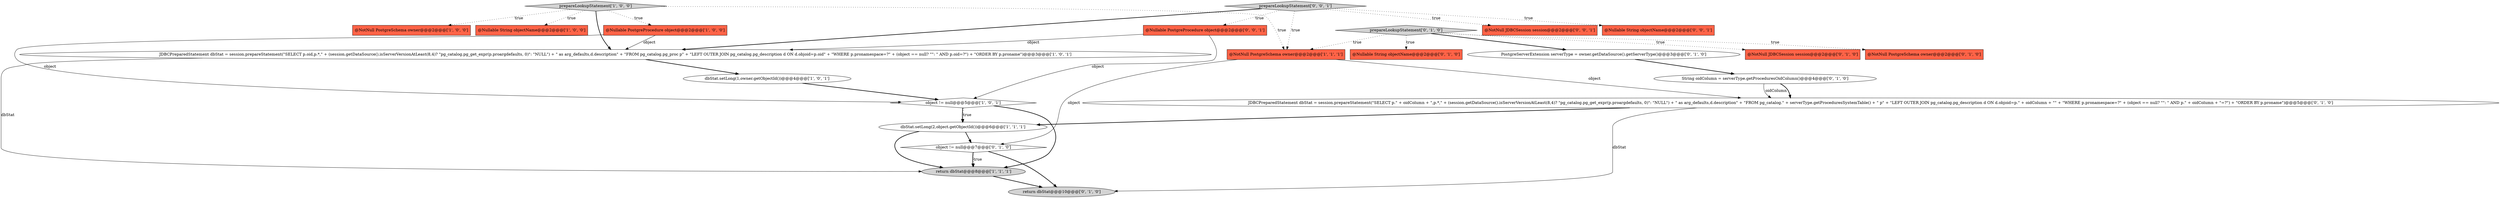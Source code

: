 digraph {
9 [style = filled, label = "prepareLookupStatement['1', '0', '0']", fillcolor = lightgray, shape = diamond image = "AAA0AAABBB1BBB"];
6 [style = filled, label = "object != null@@@5@@@['1', '0', '1']", fillcolor = white, shape = diamond image = "AAA0AAABBB1BBB"];
8 [style = filled, label = "@NotNull PostgreSchema owner@@@2@@@['1', '1', '1']", fillcolor = tomato, shape = box image = "AAA0AAABBB1BBB"];
5 [style = filled, label = "@NotNull PostgreSchema owner@@@2@@@['1', '0', '0']", fillcolor = tomato, shape = box image = "AAA0AAABBB1BBB"];
3 [style = filled, label = "@Nullable PostgreProcedure object@@@2@@@['1', '0', '0']", fillcolor = tomato, shape = box image = "AAA0AAABBB1BBB"];
20 [style = filled, label = "prepareLookupStatement['0', '0', '1']", fillcolor = lightgray, shape = diamond image = "AAA0AAABBB3BBB"];
21 [style = filled, label = "@NotNull JDBCSession session@@@2@@@['0', '0', '1']", fillcolor = tomato, shape = box image = "AAA0AAABBB3BBB"];
4 [style = filled, label = "return dbStat@@@8@@@['1', '1', '1']", fillcolor = lightgray, shape = ellipse image = "AAA0AAABBB1BBB"];
17 [style = filled, label = "object != null@@@7@@@['0', '1', '0']", fillcolor = white, shape = diamond image = "AAA0AAABBB2BBB"];
13 [style = filled, label = "@NotNull JDBCSession session@@@2@@@['0', '1', '0']", fillcolor = tomato, shape = box image = "AAA0AAABBB2BBB"];
10 [style = filled, label = "PostgreServerExtension serverType = owner.getDataSource().getServerType()@@@3@@@['0', '1', '0']", fillcolor = white, shape = ellipse image = "AAA0AAABBB2BBB"];
16 [style = filled, label = "String oidColumn = serverType.getProceduresOidColumn()@@@4@@@['0', '1', '0']", fillcolor = white, shape = ellipse image = "AAA1AAABBB2BBB"];
2 [style = filled, label = "JDBCPreparedStatement dbStat = session.prepareStatement(\"SELECT p.oid,p.*,\" + (session.getDataSource().isServerVersionAtLeast(8,4)? \"pg_catalog.pg_get_expr(p.proargdefaults, 0)\": \"NULL\") + \" as arg_defaults,d.description\" + \"FROM pg_catalog.pg_proc p\" + \"LEFT OUTER JOIN pg_catalog.pg_description d ON d.objoid=p.oid\" + \"WHERE p.pronamespace=?\" + (object == null? \"\": \" AND p.oid=?\") + \"ORDER BY p.proname\")@@@3@@@['1', '0', '1']", fillcolor = white, shape = ellipse image = "AAA0AAABBB1BBB"];
0 [style = filled, label = "@Nullable String objectName@@@2@@@['1', '0', '0']", fillcolor = tomato, shape = box image = "AAA0AAABBB1BBB"];
18 [style = filled, label = "return dbStat@@@10@@@['0', '1', '0']", fillcolor = lightgray, shape = ellipse image = "AAA0AAABBB2BBB"];
15 [style = filled, label = "@NotNull PostgreSchema owner@@@2@@@['0', '1', '0']", fillcolor = tomato, shape = box image = "AAA0AAABBB2BBB"];
1 [style = filled, label = "dbStat.setLong(1,owner.getObjectId())@@@4@@@['1', '0', '1']", fillcolor = white, shape = ellipse image = "AAA0AAABBB1BBB"];
7 [style = filled, label = "dbStat.setLong(2,object.getObjectId())@@@6@@@['1', '1', '1']", fillcolor = white, shape = ellipse image = "AAA0AAABBB1BBB"];
11 [style = filled, label = "@Nullable String objectName@@@2@@@['0', '1', '0']", fillcolor = tomato, shape = box image = "AAA0AAABBB2BBB"];
14 [style = filled, label = "prepareLookupStatement['0', '1', '0']", fillcolor = lightgray, shape = diamond image = "AAA0AAABBB2BBB"];
22 [style = filled, label = "@Nullable String objectName@@@2@@@['0', '0', '1']", fillcolor = tomato, shape = box image = "AAA0AAABBB3BBB"];
19 [style = filled, label = "@Nullable PostgreProcedure object@@@2@@@['0', '0', '1']", fillcolor = tomato, shape = box image = "AAA0AAABBB3BBB"];
12 [style = filled, label = "JDBCPreparedStatement dbStat = session.prepareStatement(\"SELECT p.\" + oidColumn + \",p.*,\" + (session.getDataSource().isServerVersionAtLeast(8,4)? \"pg_catalog.pg_get_expr(p.proargdefaults, 0)\": \"NULL\") + \" as arg_defaults,d.description\" + \"FROM pg_catalog.\" + serverType.getProceduresSystemTable() + \" p\" + \"LEFT OUTER JOIN pg_catalog.pg_description d ON d.objoid=p.\" + oidColumn + \"\" + \"WHERE p.pronamespace=?\" + (object == null? \"\": \" AND p.\" + oidColumn + \"=?\") + \"ORDER BY p.proname\")@@@5@@@['0', '1', '0']", fillcolor = white, shape = ellipse image = "AAA1AAABBB2BBB"];
10->16 [style = bold, label=""];
12->7 [style = bold, label=""];
9->8 [style = dotted, label="true"];
19->2 [style = solid, label="object"];
6->4 [style = bold, label=""];
12->18 [style = solid, label="dbStat"];
9->5 [style = dotted, label="true"];
16->12 [style = solid, label="oidColumn"];
9->0 [style = dotted, label="true"];
6->7 [style = dotted, label="true"];
20->21 [style = dotted, label="true"];
9->2 [style = bold, label=""];
14->8 [style = dotted, label="true"];
17->4 [style = dotted, label="true"];
1->6 [style = bold, label=""];
8->17 [style = solid, label="object"];
3->6 [style = solid, label="object"];
17->4 [style = bold, label=""];
16->12 [style = bold, label=""];
19->6 [style = solid, label="object"];
14->13 [style = dotted, label="true"];
8->12 [style = solid, label="object"];
14->15 [style = dotted, label="true"];
7->4 [style = bold, label=""];
2->4 [style = solid, label="dbStat"];
2->1 [style = bold, label=""];
20->22 [style = dotted, label="true"];
3->2 [style = solid, label="object"];
7->17 [style = bold, label=""];
9->3 [style = dotted, label="true"];
20->19 [style = dotted, label="true"];
20->2 [style = bold, label=""];
14->11 [style = dotted, label="true"];
6->7 [style = bold, label=""];
20->8 [style = dotted, label="true"];
14->10 [style = bold, label=""];
4->18 [style = bold, label=""];
17->18 [style = bold, label=""];
}
